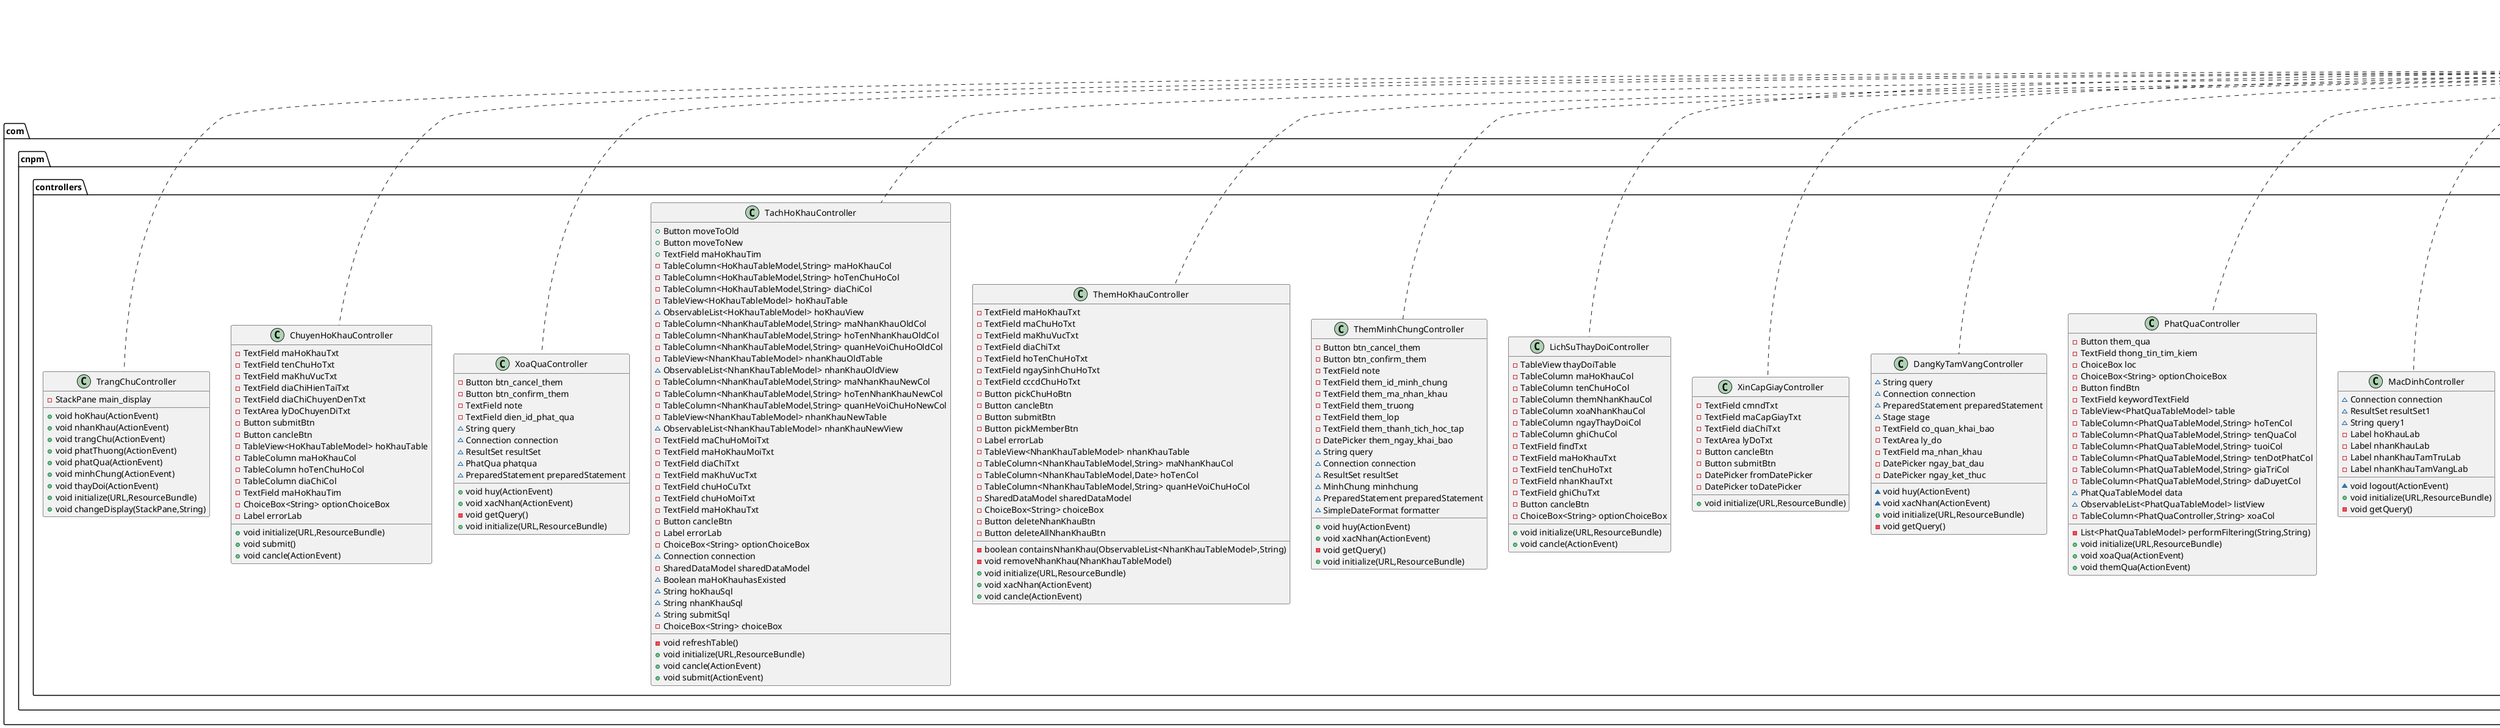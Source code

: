 @startuml
class com.cnpm.controllers.ThemNhanKhauController {
- TextField bi_danh
- TextField dan_toc
- TextField dia_chi_hien_nay
- TextField gioi_tinh
- TextField ho_ten
- DatePicker ngay_sinh
- TextField nghe_nghiep
- TextField nguyen_quan
- TextField noi_lam_viec
- TextField noi_sinh
- TextField noi_thuong_tru
- TextField quoc_tich
- TextField so_dien_thoai
- TextField tien_an
- TextField ton_giao
- TextField trinh_do_chuyen_mon
- TextField trinh_do_ngoai_ngu
~ String query
~ Connection connection
~ PreparedStatement preparedStatement
~ Stage stage
+ void huy(ActionEvent)
+ void xacNhan(ActionEvent)
- void getQuery()
+ void initialize(URL,ResourceBundle)
}
class com.cnpm.controllers.PhatQuaController1 {
- TextField thong_tin_tim_kiem
- ChoiceBox loc
- ChoiceBox<String> optionChoiceBox
- Button findBtn
- TextField keywordTextField
- TableView<PhatQuaTableModel> table
- TableColumn<PhatQuaTableModel,String> hoTenCol
- TableColumn<PhatQuaTableModel,String> tenQuaCol
- TableColumn<PhatQuaTableModel,String> tuoiCol
- TableColumn<PhatQuaTableModel,String> tenDotPhatCol
- TableColumn<PhatQuaTableModel,String> giaTriCol
- TableColumn<PhatQuaTableModel,String> daDuyetCol
~ PhatQuaTableModel data
~ ObservableList<PhatQuaTableModel> listView
- TableColumn<com.cnpm.controllers.PhatQuaController,String> xoaCol
- List<PhatQuaTableModel> performFiltering(String,String)
+ void initialize(URL,ResourceBundle)
+ void duyet(ActionEvent)
+ void huyDuyet(ActionEvent)
}
class com.cnpm.controllers.XoaMinhChung {
- Button btn_cancel_them
- Button btn_confirm_them
- TextField note
- TextField dien_id_minh_chung
~ String query
~ Connection connection
~ ResultSet resultSet
~ MinhChung minhchung
~ PreparedStatement preparedStatement
+ void huy(ActionEvent)
+ void xacNhan(ActionEvent)
- void getQuery()
+ void initialize(URL,ResourceBundle)
}
class com.cnpm.controllers.ThemThuongController {
- Button btn_cancel_them
- Button btn_confirm_them
- TextField note
- TextField them_id_phat_thuong
- TextField them_id_dot_phat
- TextField them_id_qua
- TextField them_id_minh_chung
~ String query
~ Connection connection
~ ResultSet resultSet
~ PhatThuong pt
~ PreparedStatement preparedStatement
+ void huy(ActionEvent)
+ void xacNhan(ActionEvent)
- void getQuery()
+ void initialize(URL,ResourceBundle)
}
class com.cnpm.controllers.DangNhapController {
- TextField username
- PasswordField password
- Label alert
+ void dangNhap(ActionEvent)
+ void initialize(URL,ResourceBundle)
}
class com.cnpm.controllers.ThongKeNhanKhauController {
- TextField fromAgeTxt
- TextField toAgeTxt
- TextField nhanKhauThongKeTxt
- DatePicker fromYearTxt
- DatePicker toYearTxt
- Button cancleBtn
- Label errorLab
- TableView<NhanKhauTableModel> nhanKhauTable
- TableColumn maNhanKhauCol
- TableColumn tuoiCol
- TableColumn gioiTinhCol
- TableColumn maHoKhauCol
- TableColumn hoTenCol
- TableColumn ngaySinhCol
- CheckBox maleCheckBox
- CheckBox femaleCheckBox
+ void refreshTable()
+ void initialize(URL,ResourceBundle)
+ void cancle(ActionEvent)
}
class com.cnpm.controllers.DangKyTamTruController {
~ String query
~ Connection connection
~ PreparedStatement preparedStatement
~ Stage stage
- TextField co_quan_khai_bao
- TextArea ly_do
- TextField ma_nhan_khau
- DatePicker ngay_bat_dau
- DatePicker ngay_ket_thuc
- TextField noi_tam_tru
~ void huy(ActionEvent)
~ void xacNhan(ActionEvent)
+ void initialize(URL,ResourceBundle)
- void getQuery()
}
class com.cnpm.controllers.HoKhauController {
- TextField thong_tin_tim_kiem
- ChoiceBox loc
- Button them_ho_khau
- Button chuyen_ho_khau
- Button tach_ho_khau
- Button doi_chu_ho
- Button lich_su_thay_doi_ho_khau
- ChoiceBox<String> optionChoiceBox
- Button findBtn
- Label errorLab
- TextField keywordTextField
- TableView<HoKhauTableModel> table
- TableColumn<HoKhauTableModel,String> maHoKhauCol
- TableColumn<HoKhauTableModel,String> hoTenChuHoCol
- TableColumn<HoKhauTableModel,String> diaChiCol
- TableColumn<HoKhauTableModel,String> soThanhVienCol
- TableColumn<HoKhauTableModel,String> xoaCol
~ ObservableList<HoKhauTableModel> listView
+ void refreshTable()
+ void initialize(URL,ResourceBundle)
+ void themHoKhau(ActionEvent)
+ void doiChuHo(ActionEvent)
+ void tachHoKhau(ActionEvent)
+ void chuyenHoKhau(ActionEvent)
+ void lichSuThayDoi(ActionEvent)
+ void xoaHoKhau(ActionEvent)
}
class com.cnpm.controllers.NhanKhauController {
~ String query
~ Connection connection
~ PreparedStatement preparedStatement1
~ ResultSet resultSet
~ ObservableList<NhanKhau> NhanKhauList
~ SimpleDateFormat formatter
- ChoiceBox<String> optionChoiceBox
- TextField keywordTextField
- TableColumn<NhanKhau,String> diaChiHienNayCol
- TableColumn<NhanKhau,String> hoTenCol
- TableColumn<NhanKhau,String> maNhanKhauCol
- TableColumn<NhanKhau,String> ngaySinhCol
- TableColumn<NhanKhau,Integer> idCol
- TableColumn<NhanKhau,CheckBox> xoaCol
- TableView<NhanKhau> table
+ void refresh()
+ void themNhanKhau(ActionEvent)
+ void initialize(URL,ResourceBundle)
- void load()
- void restartScene(Scene)
+ void dangKyTamVang(ActionEvent)
+ void dangKyTamTru(ActionEvent)
+ void xoaNhanKhau(ActionEvent)
+ void thayDoiNhanKhau(ActionEvent)
}
class com.cnpm.controllers.PhatThuongController1 {
- TextField thong_tin_tim_kiem
- ChoiceBox loc
- ChoiceBox<String> optionChoiceBox
- Button findBtn
- TextField keywordTextField
- TableView<PhatThuongTableModel> table
- TableColumn<PhatThuongTableModel,String> hoTenCol
- TableColumn<PhatThuongTableModel,String> tenQuaCol
- TableColumn<PhatThuongTableModel,String> thanhTichHocTapCol
- TableColumn<PhatThuongTableModel,String> tenDotPhatCol
- TableColumn<PhatThuongTableModel,String> giaTriCol
- TableColumn<PhatThuongTableModel,String> daDuyetCol
~ PhatThuongTableModel data
~ ObservableList<PhatThuongTableModel> listView
- TableColumn<PhatThuongTableModel,String> xoaCol
- List<PhatThuongTableModel> performFiltering(String,String)
+ void initialize(URL,ResourceBundle)
+ void duyet(ActionEvent)
+ void huyDuyet(ActionEvent)
}
class com.cnpm.controllers.PhatThuongController {
- Button them_thuong
- TextField thong_tin_tim_kiem
- ChoiceBox loc
- ChoiceBox<String> optionChoiceBox
- Button findBtn
- TextField keywordTextField
- TableView<PhatThuongTableModel> table
- TableColumn<PhatThuongTableModel,String> hoTenCol
- TableColumn<PhatThuongTableModel,String> tenQuaCol
- TableColumn<PhatThuongTableModel,String> thanhTichHocTapCol
- TableColumn<PhatThuongTableModel,String> tenDotPhatCol
- TableColumn<PhatThuongTableModel,String> giaTriCol
- TableColumn<PhatThuongTableModel,String> daDuyetCol
~ PhatThuongTableModel data
~ ObservableList<PhatThuongTableModel> listView
- TableColumn<PhatThuongTableModel,String> xoaCol
- List<PhatThuongTableModel> performFiltering(String,String)
+ void initialize(URL,ResourceBundle)
+ void xoaThuong(ActionEvent)
+ void themThuong(ActionEvent)
}
class com.cnpm.controllers.ThayDoiNhanKhauController {
- TextField bi_danh
- TextField dan_toc
- TextField dia_chi_hien_nay
- TextField gioi_tinh
- TextField ho_ten
- TextField input_ho_ten
- DatePicker input_ngay_sinh
- DatePicker ngay_sinh
- TextField nghe_nghiep
- TextField nguyen_quan
- TextField noi_lam_viec
- TextField noi_sinh
- TextField noi_thuong_tru
- TextField quoc_tich
- TextField so_dien_thoai
- TextField tien_an
- TextField ton_giao
- TextField trinh_do_chuyen_mon
- TextField trinh_do_ngoai_ngu
- ChoiceBox<String> da_xoa
~ String query_find
~ Connection connection
~ Statement statement
~ PreparedStatement preparedStatement
~ ResultSet resultSet
~ Stage stage
~ int id
+ void capNhat(ActionEvent)
+ void huy(ActionEvent)
+ void timKiem(ActionEvent)
+ void initialize(URL,ResourceBundle)
}
class com.cnpm.controllers.XoaThuongController {
- Button btn_cancel_them
- Button btn_confirm_them
- TextField note
- TextField them_id_phat_thuong
~ String query
~ Connection connection
~ ResultSet resultSet
~ PhatThuong pt
~ PreparedStatement preparedStatement
+ void huy(ActionEvent)
+ void xacNhan(ActionEvent)
- void getQuery()
+ void initialize(URL,ResourceBundle)
}
class com.cnpm.controllers.ChonNhanKhauController {
- TableView nhanKhauTable
- TableColumn maNhanKhauCol
- TableColumn hoTenCol
- TableColumn quanHeVoiChuHoCol
- Button addNhanKhauBtn
- SharedDataModel sharedDataModel
+ void initialize(URL,ResourceBundle)
+ void setSharedDataModel(SharedDataModel)
}
class com.cnpm.controllers.MinhChungcontroller {
- Button them_minh_chung
- TextField thong_tin_tim_kiem
- ChoiceBox loc
- ChoiceBox<String> optionChoiceBox
- Button findBtn
- TextField keywordTextField
- TableView<MinhChungTableModel> table
- TableColumn<MinhChungTableModel,String> hoTenCol
- TableColumn<MinhChungTableModel,String> thanhTichHocTapCol
- TableColumn<MinhChungTableModel,String> truongCol
- TableColumn<MinhChungTableModel,String> lopCol
- TableColumn<MinhChungTableModel,String> ngayKhaiBaoCol
~ MinhChungTableModel data
~ ObservableList<MinhChungTableModel> listView
- TableColumn<MinhChungTableModel,String> xoaCol
- List<MinhChungTableModel> performFiltering(String,String)
+ void refresh()
+ void initialize(URL,ResourceBundle)
+ void xoaMinhChung(ActionEvent)
+ void themMinhChung(ActionEvent)
}
class com.cnpm.controllers.DoiChuHoController {
- Button cancleBtn
- TextField maHoKhauTxt
- ChoiceBox<String> quanHeVoiChuHoChoiceBox
- TextField maChuHoOldTxt
- TextField hoTenOldTxt
- TextField maChuHoNewTxt
- TextField hoTenMoiTxt
- TableView<HoKhauTableModel> hoKhauTable
- TableView<NhanKhauTableModel> nhanKhauTable
- TableColumn<HoKhauTableModel,String> maHoKhauCol
- TableColumn<HoKhauTableModel,String> hoTenChuHoCol
- TableColumn<HoKhauTableModel,String> diaChiCol
- Label errorLab
+ TextField maHoKhauTim
- ChoiceBox<String> optionChoiceBox
- TableColumn<NhanKhauTableModel,String> maNhanKhauCol
- TableColumn<NhanKhauTableModel,String> hoTenNhanKhauCol
- TableColumn<NhanKhauTableModel,String> quanHeVoiChuHoCol
- ChoiceBox<String> choiceBox
+ void submit(ActionEvent)
- void restartScene(Scene)
+ void cancle(ActionEvent)
+ void initialize(URL,ResourceBundle)
}
class com.cnpm.controllers.ThemQuaController {
- Button btn_cancel_them
- Button btn_confirm_them
- TextField note
- TextField them_id_phat_qua
- TextField them_id_dot_phat_qua
- TextField them_ma_nhan_khau
- TextField them_id_qua
~ String query
~ Connection connection
~ ResultSet resultSet
~ PhatQua phatqua
~ PreparedStatement preparedStatement
+ void huy(ActionEvent)
+ void xacNhan(ActionEvent)
- void getQuery()
+ void initialize(URL,ResourceBundle)
}
class com.cnpm.controllers.MacDinhController {
~ Connection connection
~ ResultSet resultSet1
~ String query1
- Label hoKhauLab
- Label nhanKhauLab
- Label nhanKhauTamTruLab
- Label nhanKhauTamVangLab
~ void logout(ActionEvent)
+ void initialize(URL,ResourceBundle)
- void getQuery()
}
class com.cnpm.controllers.PhatQuaController {
- Button them_qua
- TextField thong_tin_tim_kiem
- ChoiceBox loc
- ChoiceBox<String> optionChoiceBox
- Button findBtn
- TextField keywordTextField
- TableView<PhatQuaTableModel> table
- TableColumn<PhatQuaTableModel,String> hoTenCol
- TableColumn<PhatQuaTableModel,String> tenQuaCol
- TableColumn<PhatQuaTableModel,String> tuoiCol
- TableColumn<PhatQuaTableModel,String> tenDotPhatCol
- TableColumn<PhatQuaTableModel,String> giaTriCol
- TableColumn<PhatQuaTableModel,String> daDuyetCol
~ PhatQuaTableModel data
~ ObservableList<PhatQuaTableModel> listView
- TableColumn<PhatQuaController,String> xoaCol
- List<PhatQuaTableModel> performFiltering(String,String)
+ void initialize(URL,ResourceBundle)
+ void xoaQua(ActionEvent)
+ void themQua(ActionEvent)
}
class com.cnpm.controllers.DangKyTamVangController {
~ String query
~ Connection connection
~ PreparedStatement preparedStatement
~ Stage stage
- TextField co_quan_khai_bao
- TextArea ly_do
- TextField ma_nhan_khau
- DatePicker ngay_bat_dau
- DatePicker ngay_ket_thuc
~ void huy(ActionEvent)
~ void xacNhan(ActionEvent)
+ void initialize(URL,ResourceBundle)
- void getQuery()
}
class com.cnpm.controllers.XinCapGiayController {
- TextField cmndTxt
- TextField maCapGiayTxt
- TextField diaChiTxt
- TextArea lyDoTxt
- Button cancleBtn
- Button submitBtn
- DatePicker fromDatePicker
- DatePicker toDatePicker
+ void initialize(URL,ResourceBundle)
}
class com.cnpm.controllers.LichSuThayDoiController {
- TableView thayDoiTable
- TableColumn maHoKhauCol
- TableColumn tenChuHoCol
- TableColumn themNhanKhauCol
- TableColumn xoaNhanKhauCol
- TableColumn ngayThayDoiCol
- TableColumn ghiChuCol
- TextField findTxt
- TextField maHoKhauTxt
- TextField tenChuHoTxt
- TextField nhanKhauTxt
- TextField ghiChuTxt
- Button cancleBtn
- ChoiceBox<String> optionChoiceBox
+ void initialize(URL,ResourceBundle)
+ void cancle(ActionEvent)
}
class com.cnpm.controllers.ThemMinhChungController {
- Button btn_cancel_them
- Button btn_confirm_them
- TextField note
- TextField them_id_minh_chung
- TextField them_ma_nhan_khau
- TextField them_truong
- TextField them_lop
- TextField them_thanh_tich_hoc_tap
- DatePicker them_ngay_khai_bao
~ String query
~ Connection connection
~ ResultSet resultSet
~ MinhChung minhchung
~ PreparedStatement preparedStatement
~ SimpleDateFormat formatter
+ void huy(ActionEvent)
+ void xacNhan(ActionEvent)
- void getQuery()
+ void initialize(URL,ResourceBundle)
}
class com.cnpm.controllers.ThemHoKhauController {
- TextField maHoKhauTxt
- TextField maChuHoTxt
- TextField maKhuVucTxt
- TextField diaChiTxt
- TextField hoTenChuHoTxt
- TextField ngaySinhChuHoTxt
- TextField cccdChuHoTxt
- Button pickChuHoBtn
- Button cancleBtn
- Button submitBtn
- Button pickMemberBtn
- Label errorLab
- TableView<NhanKhauTableModel> nhanKhauTable
- TableColumn<NhanKhauTableModel,String> maNhanKhauCol
- TableColumn<NhanKhauTableModel,Date> hoTenCol
- TableColumn<NhanKhauTableModel,String> quanHeVoiChuHoCol
- SharedDataModel sharedDataModel
- ChoiceBox<String> choiceBox
- Button deleteNhanKhauBtn
- Button deleteAllNhanKhauBtn
- boolean containsNhanKhau(ObservableList<NhanKhauTableModel>,String)
- void removeNhanKhau(NhanKhauTableModel)
+ void initialize(URL,ResourceBundle)
+ void xacNhan(ActionEvent)
+ void cancle(ActionEvent)
}
class com.cnpm.controllers.TachHoKhauController {
+ Button moveToOld
+ Button moveToNew
+ TextField maHoKhauTim
- TableColumn<HoKhauTableModel,String> maHoKhauCol
- TableColumn<HoKhauTableModel,String> hoTenChuHoCol
- TableColumn<HoKhauTableModel,String> diaChiCol
- TableView<HoKhauTableModel> hoKhauTable
~ ObservableList<HoKhauTableModel> hoKhauView
- TableColumn<NhanKhauTableModel,String> maNhanKhauOldCol
- TableColumn<NhanKhauTableModel,String> hoTenNhanKhauOldCol
- TableColumn<NhanKhauTableModel,String> quanHeVoiChuHoOldCol
- TableView<NhanKhauTableModel> nhanKhauOldTable
~ ObservableList<NhanKhauTableModel> nhanKhauOldView
- TableColumn<NhanKhauTableModel,String> maNhanKhauNewCol
- TableColumn<NhanKhauTableModel,String> hoTenNhanKhauNewCol
- TableColumn<NhanKhauTableModel,String> quanHeVoiChuHoNewCol
- TableView<NhanKhauTableModel> nhanKhauNewTable
~ ObservableList<NhanKhauTableModel> nhanKhauNewView
- TextField maChuHoMoiTxt
- TextField maHoKhauMoiTxt
- TextField diaChiTxt
- TextField maKhuVucTxt
- TextField chuHoCuTxt
- TextField chuHoMoiTxt
- TextField maHoKhauTxt
- Button cancleBtn
- Label errorLab
- ChoiceBox<String> optionChoiceBox
~ Connection connection
- SharedDataModel sharedDataModel
~ Boolean maHoKhauhasExisted
~ String hoKhauSql
~ String nhanKhauSql
~ String submitSql
- ChoiceBox<String> choiceBox
- void refreshTable()
+ void initialize(URL,ResourceBundle)
+ void cancle(ActionEvent)
+ void submit(ActionEvent)
}
class com.cnpm.controllers.XoaQuaController {
- Button btn_cancel_them
- Button btn_confirm_them
- TextField note
- TextField dien_id_phat_qua
~ String query
~ Connection connection
~ ResultSet resultSet
~ PhatQua phatqua
~ PreparedStatement preparedStatement
+ void huy(ActionEvent)
+ void xacNhan(ActionEvent)
- void getQuery()
+ void initialize(URL,ResourceBundle)
}
class com.cnpm.controllers.ChuyenHoKhauController {
- TextField maHoKhauTxt
- TextField tenChuHoTxt
- TextField maKhuVucTxt
- TextField diaChiHienTaiTxt
- TextField diaChiChuyenDenTxt
- TextArea lyDoChuyenDiTxt
- Button submitBtn
- Button cancleBtn
- TableView<HoKhauTableModel> hoKhauTable
- TableColumn maHoKhauCol
- TableColumn hoTenChuHoCol
- TableColumn diaChiCol
- TextField maHoKhauTim
- ChoiceBox<String> optionChoiceBox
- Label errorLab
+ void initialize(URL,ResourceBundle)
+ void submit()
+ void cancle(ActionEvent)
}
class com.cnpm.controllers.TrangChuController {
- StackPane main_display
+ void hoKhau(ActionEvent)
+ void nhanKhau(ActionEvent)
+ void trangChu(ActionEvent)
+ void phatThuong(ActionEvent)
+ void phatQua(ActionEvent)
+ void minhChung(ActionEvent)
+ void thayDoi(ActionEvent)
+ void initialize(URL,ResourceBundle)
+ void changeDisplay(StackPane,String)
}


javafx.fxml.Initializable <|.. com.cnpm.controllers.ThemNhanKhauController
javafx.fxml.Initializable <|.. com.cnpm.controllers.PhatQuaController1
javafx.fxml.Initializable <|.. com.cnpm.controllers.XoaMinhChung
javafx.fxml.Initializable <|.. com.cnpm.controllers.ThemThuongController
javafx.fxml.Initializable <|.. com.cnpm.controllers.DangNhapController
javafx.fxml.Initializable <|.. com.cnpm.controllers.ThongKeNhanKhauController
javafx.fxml.Initializable <|.. com.cnpm.controllers.DangKyTamTruController
javafx.fxml.Initializable <|.. com.cnpm.controllers.HoKhauController
javafx.fxml.Initializable <|.. com.cnpm.controllers.NhanKhauController
javafx.fxml.Initializable <|.. com.cnpm.controllers.PhatThuongController1
javafx.fxml.Initializable <|.. com.cnpm.controllers.PhatThuongController
javafx.fxml.Initializable <|.. com.cnpm.controllers.ThayDoiNhanKhauController
javafx.fxml.Initializable <|.. com.cnpm.controllers.XoaThuongController
javafx.fxml.Initializable <|.. com.cnpm.controllers.ChonNhanKhauController
javafx.fxml.Initializable <|.. com.cnpm.controllers.MinhChungcontroller
javafx.fxml.Initializable <|.. com.cnpm.controllers.DoiChuHoController
javafx.fxml.Initializable <|.. com.cnpm.controllers.ThemQuaController
javafx.fxml.Initializable <|.. com.cnpm.controllers.MacDinhController
javafx.fxml.Initializable <|.. com.cnpm.controllers.PhatQuaController
javafx.fxml.Initializable <|.. com.cnpm.controllers.DangKyTamVangController
javafx.fxml.Initializable <|.. com.cnpm.controllers.XinCapGiayController
javafx.fxml.Initializable <|.. com.cnpm.controllers.LichSuThayDoiController
javafx.fxml.Initializable <|.. com.cnpm.controllers.ThemMinhChungController
javafx.fxml.Initializable <|.. com.cnpm.controllers.ThemHoKhauController
javafx.fxml.Initializable <|.. com.cnpm.controllers.TachHoKhauController
javafx.fxml.Initializable <|.. com.cnpm.controllers.XoaQuaController
javafx.fxml.Initializable <|.. com.cnpm.controllers.ChuyenHoKhauController
javafx.fxml.Initializable <|.. com.cnpm.controllers.TrangChuController
@enduml